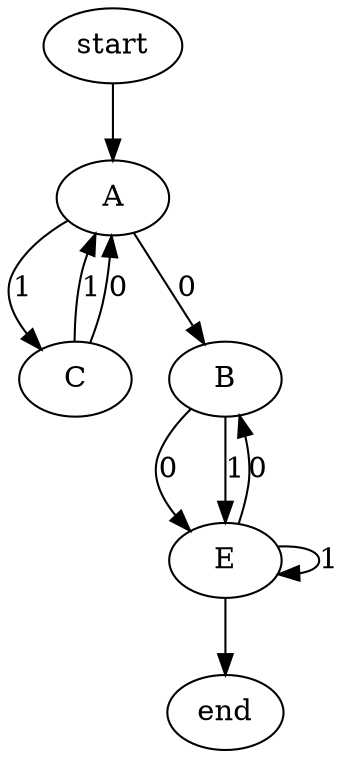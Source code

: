 digraph a {
  start -> A
  A -> C [label="1"]
  C -> A [label="1"]
  C -> A [label="0"]
  A -> B [label="0"]
  B -> E [label="0"]
  E -> B [label="0"]
  B -> E [label="1"]
  E -> E [label="1"]
  E -> end 
}